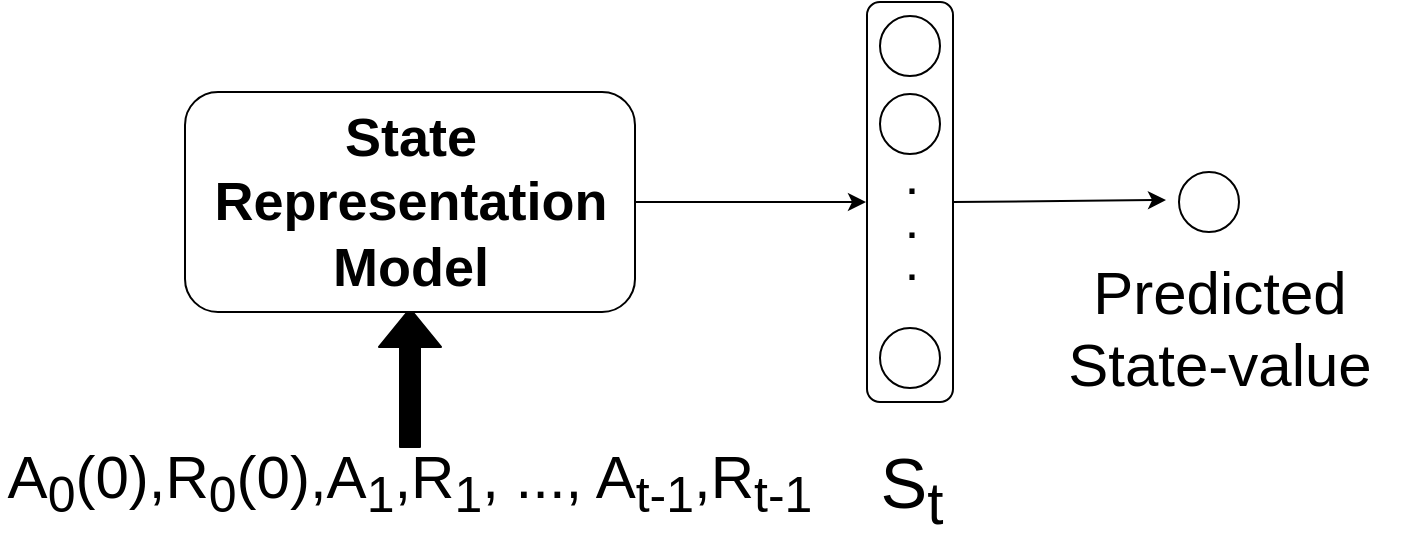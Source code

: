 <mxfile version="10.6.7" type="device"><diagram id="MSXAkvdIbxP1cdtOoaRy" name="Page-1"><mxGraphModel dx="1750" dy="512" grid="1" gridSize="10" guides="1" tooltips="1" connect="1" arrows="1" fold="1" page="1" pageScale="1" pageWidth="850" pageHeight="1100" math="0" shadow="0"><root><mxCell id="0"/><mxCell id="1" parent="0"/><mxCell id="h5dv3pfC217P09hdyg8s-1" value="&lt;font style=&quot;font-size: 30px&quot;&gt;&lt;font style=&quot;font-size: 30px&quot;&gt;A&lt;sub&gt;0&lt;/sub&gt;(0),R&lt;sub&gt;0&lt;/sub&gt;(0),A&lt;sub&gt;1&lt;/sub&gt;,R&lt;sub&gt;1&lt;/sub&gt;, ..., A&lt;/font&gt;&lt;font style=&quot;font-size: 30px&quot;&gt;&lt;sub&gt;t-1&lt;/sub&gt;,R&lt;sub&gt;t-1&lt;/sub&gt;&lt;/font&gt;&lt;/font&gt;" style="text;html=1;strokeColor=none;fillColor=none;align=center;verticalAlign=middle;whiteSpace=wrap;rounded=0;" vertex="1" parent="1"><mxGeometry x="-850" y="403" width="410" height="30" as="geometry"/></mxCell><mxCell id="h5dv3pfC217P09hdyg8s-2" value="&lt;font style=&quot;font-size: 35px&quot;&gt;S&lt;sub&gt;t&lt;/sub&gt;&lt;/font&gt;" style="text;html=1;strokeColor=none;fillColor=none;align=center;verticalAlign=middle;whiteSpace=wrap;rounded=0;" vertex="1" parent="1"><mxGeometry x="-424.5" y="398" width="60" height="47" as="geometry"/></mxCell><mxCell id="h5dv3pfC217P09hdyg8s-4" value="" style="shape=flexArrow;endArrow=classic;html=1;exitX=0.5;exitY=0;exitDx=0;exitDy=0;fillColor=#000000;" edge="1" parent="1"><mxGeometry width="50" height="50" relative="1" as="geometry"><mxPoint x="-645" y="401" as="sourcePoint"/><mxPoint x="-645" y="331" as="targetPoint"/></mxGeometry></mxCell><mxCell id="h5dv3pfC217P09hdyg8s-5" value="&lt;font style=&quot;font-size: 27px&quot;&gt;&lt;b&gt;State Representation Model&lt;/b&gt;&lt;/font&gt;" style="rounded=1;whiteSpace=wrap;html=1;" vertex="1" parent="1"><mxGeometry x="-757.5" y="223" width="225" height="110" as="geometry"/></mxCell><mxCell id="h5dv3pfC217P09hdyg8s-19" value="&lt;span style=&quot;font-size: 30px&quot;&gt;Predicted State-value&lt;/span&gt;" style="text;html=1;strokeColor=none;fillColor=none;align=center;verticalAlign=middle;whiteSpace=wrap;rounded=0;" vertex="1" parent="1"><mxGeometry x="-330" y="320" width="180" height="42" as="geometry"/></mxCell><mxCell id="h5dv3pfC217P09hdyg8s-35" value="" style="endArrow=classic;html=1;fillColor=#000000;exitX=1;exitY=0.5;exitDx=0;exitDy=0;entryX=0.5;entryY=1;entryDx=0;entryDy=0;" edge="1" parent="1" source="h5dv3pfC217P09hdyg8s-5"><mxGeometry width="50" height="50" relative="1" as="geometry"><mxPoint x="-840" y="520" as="sourcePoint"/><mxPoint x="-417" y="278" as="targetPoint"/></mxGeometry></mxCell><mxCell id="h5dv3pfC217P09hdyg8s-36" value="" style="endArrow=classic;html=1;fillColor=#000000;exitX=0.5;exitY=0;exitDx=0;exitDy=0;entryX=-0.038;entryY=-0.184;entryDx=0;entryDy=0;entryPerimeter=0;" edge="1" parent="1"><mxGeometry width="50" height="50" relative="1" as="geometry"><mxPoint x="-374" y="278" as="sourcePoint"/><mxPoint x="-267" y="277" as="targetPoint"/></mxGeometry></mxCell><mxCell id="h5dv3pfC217P09hdyg8s-42" value="" style="rounded=1;whiteSpace=wrap;html=1;direction=south;" vertex="1" parent="1"><mxGeometry x="-416.5" y="178" width="43" height="200" as="geometry"/></mxCell><mxCell id="h5dv3pfC217P09hdyg8s-43" value="" style="ellipse;whiteSpace=wrap;html=1;aspect=fixed;" vertex="1" parent="1"><mxGeometry x="-410" y="185" width="30" height="30" as="geometry"/></mxCell><mxCell id="h5dv3pfC217P09hdyg8s-44" value="" style="ellipse;whiteSpace=wrap;html=1;aspect=fixed;" vertex="1" parent="1"><mxGeometry x="-410" y="224" width="30" height="30" as="geometry"/></mxCell><mxCell id="h5dv3pfC217P09hdyg8s-45" value="" style="ellipse;whiteSpace=wrap;html=1;aspect=fixed;" vertex="1" parent="1"><mxGeometry x="-410" y="341" width="30" height="30" as="geometry"/></mxCell><mxCell id="h5dv3pfC217P09hdyg8s-46" value="&lt;font style=&quot;font-size: 18px&quot;&gt;&lt;b&gt;.&lt;br&gt;.&lt;br&gt;.&lt;/b&gt;&lt;/font&gt;&lt;br&gt;" style="text;html=1;strokeColor=none;fillColor=none;align=center;verticalAlign=middle;whiteSpace=wrap;rounded=0;" vertex="1" parent="1"><mxGeometry x="-414.5" y="281" width="40" height="17" as="geometry"/></mxCell><mxCell id="h5dv3pfC217P09hdyg8s-52" value="" style="ellipse;whiteSpace=wrap;html=1;aspect=fixed;" vertex="1" parent="1"><mxGeometry x="-260.5" y="263" width="30" height="30" as="geometry"/></mxCell></root></mxGraphModel></diagram></mxfile>